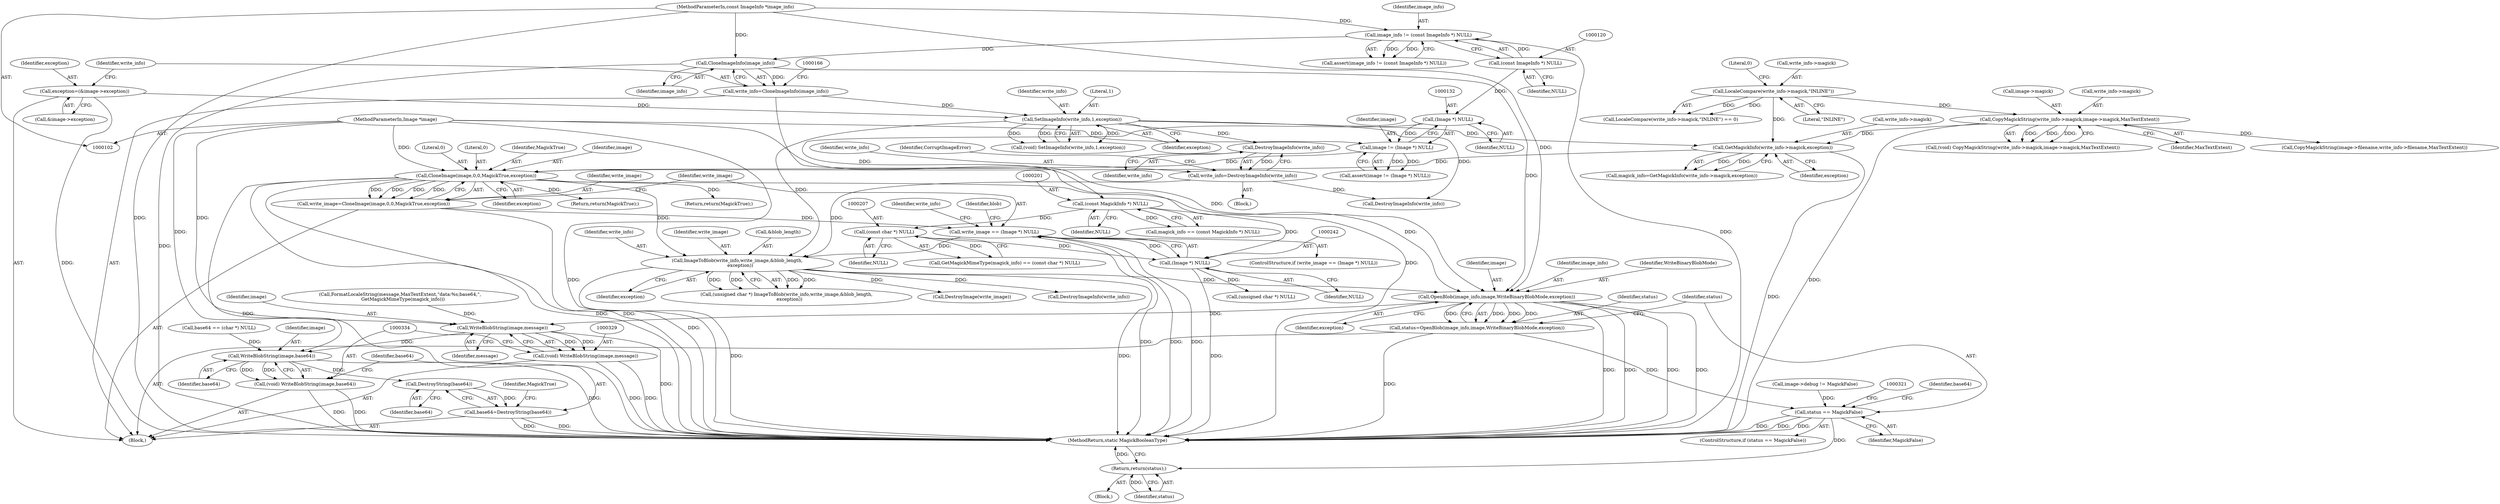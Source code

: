 digraph "0_ImageMagick_45aeda5da9eb328689afc221fa3b7dfa5cdea54d@pointer" {
"1000304" [label="(Call,OpenBlob(image_info,image,WriteBinaryBlobMode,exception))"];
"1000163" [label="(Call,CloneImageInfo(image_info))"];
"1000117" [label="(Call,image_info != (const ImageInfo *) NULL)"];
"1000103" [label="(MethodParameterIn,const ImageInfo *image_info)"];
"1000119" [label="(Call,(const ImageInfo *) NULL)"];
"1000232" [label="(Call,CloneImage(image,0,0,MagickTrue,exception))"];
"1000129" [label="(Call,image != (Image *) NULL)"];
"1000104" [label="(MethodParameterIn,Image *image)"];
"1000131" [label="(Call,(Image *) NULL)"];
"1000191" [label="(Call,GetMagickInfo(write_info->magick,exception))"];
"1000181" [label="(Call,CopyMagickString(write_info->magick,image->magick,MaxTextExtent))"];
"1000173" [label="(Call,LocaleCompare(write_info->magick,\"INLINE\"))"];
"1000167" [label="(Call,SetImageInfo(write_info,1,exception))"];
"1000161" [label="(Call,write_info=CloneImageInfo(image_info))"];
"1000155" [label="(Call,exception=(&image->exception))"];
"1000255" [label="(Call,ImageToBlob(write_info,write_image,&blob_length,\n    exception))"];
"1000210" [label="(Call,write_info=DestroyImageInfo(write_info))"];
"1000212" [label="(Call,DestroyImageInfo(write_info))"];
"1000239" [label="(Call,write_image == (Image *) NULL)"];
"1000230" [label="(Call,write_image=CloneImage(image,0,0,MagickTrue,exception))"];
"1000241" [label="(Call,(Image *) NULL)"];
"1000206" [label="(Call,(const char *) NULL)"];
"1000200" [label="(Call,(const MagickInfo *) NULL)"];
"1000302" [label="(Call,status=OpenBlob(image_info,image,WriteBinaryBlobMode,exception))"];
"1000310" [label="(Call,status == MagickFalse)"];
"1000318" [label="(Return,return(status);)"];
"1000330" [label="(Call,WriteBlobString(image,message))"];
"1000328" [label="(Call,(void) WriteBlobString(image,message))"];
"1000335" [label="(Call,WriteBlobString(image,base64))"];
"1000333" [label="(Call,(void) WriteBlobString(image,base64))"];
"1000340" [label="(Call,DestroyString(base64))"];
"1000338" [label="(Call,base64=DestroyString(base64))"];
"1000219" [label="(Call,CopyMagickString(image->filename,write_info->filename,MaxTextExtent))"];
"1000253" [label="(Call,(unsigned char *) ImageToBlob(write_info,write_image,&blob_length,\n    exception))"];
"1000129" [label="(Call,image != (Image *) NULL)"];
"1000211" [label="(Identifier,write_info)"];
"1000246" [label="(Identifier,write_info)"];
"1000336" [label="(Identifier,image)"];
"1000119" [label="(Call,(const ImageInfo *) NULL)"];
"1000243" [label="(Identifier,NULL)"];
"1000202" [label="(Identifier,NULL)"];
"1000339" [label="(Identifier,base64)"];
"1000208" [label="(Identifier,NULL)"];
"1000105" [label="(Block,)"];
"1000333" [label="(Call,(void) WriteBlobString(image,base64))"];
"1000167" [label="(Call,SetImageInfo(write_info,1,exception))"];
"1000263" [label="(Call,DestroyImage(write_image))"];
"1000210" [label="(Call,write_info=DestroyImageInfo(write_info))"];
"1000155" [label="(Call,exception=(&image->exception))"];
"1000174" [label="(Call,write_info->magick)"];
"1000315" [label="(Identifier,base64)"];
"1000302" [label="(Call,status=OpenBlob(image_info,image,WriteBinaryBlobMode,exception))"];
"1000128" [label="(Call,assert(image != (Image *) NULL))"];
"1000209" [label="(Block,)"];
"1000332" [label="(Identifier,message)"];
"1000272" [label="(Call,(unsigned char *) NULL)"];
"1000177" [label="(Literal,\"INLINE\")"];
"1000231" [label="(Identifier,write_image)"];
"1000342" [label="(Return,return(MagickTrue);)"];
"1000331" [label="(Identifier,image)"];
"1000343" [label="(Identifier,MagickTrue)"];
"1000257" [label="(Identifier,write_image)"];
"1000338" [label="(Call,base64=DestroyString(base64))"];
"1000179" [label="(Call,(void) CopyMagickString(write_info->magick,image->magick,MaxTextExtent))"];
"1000195" [label="(Identifier,exception)"];
"1000306" [label="(Identifier,image)"];
"1000322" [label="(Call,FormatLocaleString(message,MaxTextExtent,\"data:%s;base64,\",\n    GetMagickMimeType(magick_info)))"];
"1000118" [label="(Identifier,image_info)"];
"1000311" [label="(Identifier,status)"];
"1000169" [label="(Literal,1)"];
"1000294" [label="(Call,base64 == (char *) NULL)"];
"1000235" [label="(Literal,0)"];
"1000212" [label="(Call,DestroyImageInfo(write_info))"];
"1000172" [label="(Call,LocaleCompare(write_info->magick,\"INLINE\") == 0)"];
"1000312" [label="(Identifier,MagickFalse)"];
"1000173" [label="(Call,LocaleCompare(write_info->magick,\"INLINE\"))"];
"1000206" [label="(Call,(const char *) NULL)"];
"1000116" [label="(Call,assert(image_info != (const ImageInfo *) NULL))"];
"1000133" [label="(Identifier,NULL)"];
"1000318" [label="(Return,return(status);)"];
"1000121" [label="(Identifier,NULL)"];
"1000305" [label="(Identifier,image_info)"];
"1000335" [label="(Call,WriteBlobString(image,base64))"];
"1000255" [label="(Call,ImageToBlob(write_info,write_image,&blob_length,\n    exception))"];
"1000267" [label="(Call,DestroyImageInfo(write_info))"];
"1000130" [label="(Identifier,image)"];
"1000232" [label="(Call,CloneImage(image,0,0,MagickTrue,exception))"];
"1000310" [label="(Call,status == MagickFalse)"];
"1000165" [label="(Call,(void) SetImageInfo(write_info,1,exception))"];
"1000307" [label="(Identifier,WriteBinaryBlobMode)"];
"1000162" [label="(Identifier,write_info)"];
"1000328" [label="(Call,(void) WriteBlobString(image,message))"];
"1000156" [label="(Identifier,exception)"];
"1000247" [label="(Call,DestroyImageInfo(write_info))"];
"1000189" [label="(Call,magick_info=GetMagickInfo(write_info->magick,exception))"];
"1000240" [label="(Identifier,write_image)"];
"1000237" [label="(Identifier,exception)"];
"1000303" [label="(Identifier,status)"];
"1000260" [label="(Identifier,exception)"];
"1000313" [label="(Block,)"];
"1000117" [label="(Call,image_info != (const ImageInfo *) NULL)"];
"1000141" [label="(Call,image->debug != MagickFalse)"];
"1000215" [label="(Identifier,CorruptImageError)"];
"1000252" [label="(Identifier,blob)"];
"1000308" [label="(Identifier,exception)"];
"1000168" [label="(Identifier,write_info)"];
"1000340" [label="(Call,DestroyString(base64))"];
"1000191" [label="(Call,GetMagickInfo(write_info->magick,exception))"];
"1000344" [label="(MethodReturn,static MagickBooleanType)"];
"1000319" [label="(Identifier,status)"];
"1000164" [label="(Identifier,image_info)"];
"1000239" [label="(Call,write_image == (Image *) NULL)"];
"1000341" [label="(Identifier,base64)"];
"1000213" [label="(Identifier,write_info)"];
"1000170" [label="(Identifier,exception)"];
"1000161" [label="(Call,write_info=CloneImageInfo(image_info))"];
"1000200" [label="(Call,(const MagickInfo *) NULL)"];
"1000163" [label="(Call,CloneImageInfo(image_info))"];
"1000203" [label="(Call,GetMagickMimeType(magick_info) == (const char *) NULL)"];
"1000258" [label="(Call,&blob_length)"];
"1000230" [label="(Call,write_image=CloneImage(image,0,0,MagickTrue,exception))"];
"1000103" [label="(MethodParameterIn,const ImageInfo *image_info)"];
"1000157" [label="(Call,&image->exception)"];
"1000256" [label="(Identifier,write_info)"];
"1000104" [label="(MethodParameterIn,Image *image)"];
"1000241" [label="(Call,(Image *) NULL)"];
"1000185" [label="(Call,image->magick)"];
"1000236" [label="(Identifier,MagickTrue)"];
"1000181" [label="(Call,CopyMagickString(write_info->magick,image->magick,MaxTextExtent))"];
"1000198" [label="(Call,magick_info == (const MagickInfo *) NULL)"];
"1000233" [label="(Identifier,image)"];
"1000304" [label="(Call,OpenBlob(image_info,image,WriteBinaryBlobMode,exception))"];
"1000192" [label="(Call,write_info->magick)"];
"1000188" [label="(Identifier,MaxTextExtent)"];
"1000330" [label="(Call,WriteBlobString(image,message))"];
"1000178" [label="(Literal,0)"];
"1000238" [label="(ControlStructure,if (write_image == (Image *) NULL))"];
"1000131" [label="(Call,(Image *) NULL)"];
"1000234" [label="(Literal,0)"];
"1000182" [label="(Call,write_info->magick)"];
"1000337" [label="(Identifier,base64)"];
"1000249" [label="(Return,return(MagickTrue);)"];
"1000309" [label="(ControlStructure,if (status == MagickFalse))"];
"1000304" -> "1000302"  [label="AST: "];
"1000304" -> "1000308"  [label="CFG: "];
"1000305" -> "1000304"  [label="AST: "];
"1000306" -> "1000304"  [label="AST: "];
"1000307" -> "1000304"  [label="AST: "];
"1000308" -> "1000304"  [label="AST: "];
"1000302" -> "1000304"  [label="CFG: "];
"1000304" -> "1000344"  [label="DDG: "];
"1000304" -> "1000344"  [label="DDG: "];
"1000304" -> "1000344"  [label="DDG: "];
"1000304" -> "1000344"  [label="DDG: "];
"1000304" -> "1000302"  [label="DDG: "];
"1000304" -> "1000302"  [label="DDG: "];
"1000304" -> "1000302"  [label="DDG: "];
"1000304" -> "1000302"  [label="DDG: "];
"1000163" -> "1000304"  [label="DDG: "];
"1000103" -> "1000304"  [label="DDG: "];
"1000232" -> "1000304"  [label="DDG: "];
"1000104" -> "1000304"  [label="DDG: "];
"1000255" -> "1000304"  [label="DDG: "];
"1000304" -> "1000330"  [label="DDG: "];
"1000163" -> "1000161"  [label="AST: "];
"1000163" -> "1000164"  [label="CFG: "];
"1000164" -> "1000163"  [label="AST: "];
"1000161" -> "1000163"  [label="CFG: "];
"1000163" -> "1000344"  [label="DDG: "];
"1000163" -> "1000161"  [label="DDG: "];
"1000117" -> "1000163"  [label="DDG: "];
"1000103" -> "1000163"  [label="DDG: "];
"1000117" -> "1000116"  [label="AST: "];
"1000117" -> "1000119"  [label="CFG: "];
"1000118" -> "1000117"  [label="AST: "];
"1000119" -> "1000117"  [label="AST: "];
"1000116" -> "1000117"  [label="CFG: "];
"1000117" -> "1000344"  [label="DDG: "];
"1000117" -> "1000116"  [label="DDG: "];
"1000117" -> "1000116"  [label="DDG: "];
"1000103" -> "1000117"  [label="DDG: "];
"1000119" -> "1000117"  [label="DDG: "];
"1000103" -> "1000102"  [label="AST: "];
"1000103" -> "1000344"  [label="DDG: "];
"1000119" -> "1000121"  [label="CFG: "];
"1000120" -> "1000119"  [label="AST: "];
"1000121" -> "1000119"  [label="AST: "];
"1000119" -> "1000131"  [label="DDG: "];
"1000232" -> "1000230"  [label="AST: "];
"1000232" -> "1000237"  [label="CFG: "];
"1000233" -> "1000232"  [label="AST: "];
"1000234" -> "1000232"  [label="AST: "];
"1000235" -> "1000232"  [label="AST: "];
"1000236" -> "1000232"  [label="AST: "];
"1000237" -> "1000232"  [label="AST: "];
"1000230" -> "1000232"  [label="CFG: "];
"1000232" -> "1000344"  [label="DDG: "];
"1000232" -> "1000344"  [label="DDG: "];
"1000232" -> "1000344"  [label="DDG: "];
"1000232" -> "1000230"  [label="DDG: "];
"1000232" -> "1000230"  [label="DDG: "];
"1000232" -> "1000230"  [label="DDG: "];
"1000232" -> "1000230"  [label="DDG: "];
"1000129" -> "1000232"  [label="DDG: "];
"1000104" -> "1000232"  [label="DDG: "];
"1000191" -> "1000232"  [label="DDG: "];
"1000232" -> "1000249"  [label="DDG: "];
"1000232" -> "1000255"  [label="DDG: "];
"1000232" -> "1000342"  [label="DDG: "];
"1000129" -> "1000128"  [label="AST: "];
"1000129" -> "1000131"  [label="CFG: "];
"1000130" -> "1000129"  [label="AST: "];
"1000131" -> "1000129"  [label="AST: "];
"1000128" -> "1000129"  [label="CFG: "];
"1000129" -> "1000128"  [label="DDG: "];
"1000129" -> "1000128"  [label="DDG: "];
"1000104" -> "1000129"  [label="DDG: "];
"1000131" -> "1000129"  [label="DDG: "];
"1000104" -> "1000102"  [label="AST: "];
"1000104" -> "1000344"  [label="DDG: "];
"1000104" -> "1000330"  [label="DDG: "];
"1000104" -> "1000335"  [label="DDG: "];
"1000131" -> "1000133"  [label="CFG: "];
"1000132" -> "1000131"  [label="AST: "];
"1000133" -> "1000131"  [label="AST: "];
"1000131" -> "1000200"  [label="DDG: "];
"1000191" -> "1000189"  [label="AST: "];
"1000191" -> "1000195"  [label="CFG: "];
"1000192" -> "1000191"  [label="AST: "];
"1000195" -> "1000191"  [label="AST: "];
"1000189" -> "1000191"  [label="CFG: "];
"1000191" -> "1000344"  [label="DDG: "];
"1000191" -> "1000189"  [label="DDG: "];
"1000191" -> "1000189"  [label="DDG: "];
"1000181" -> "1000191"  [label="DDG: "];
"1000173" -> "1000191"  [label="DDG: "];
"1000167" -> "1000191"  [label="DDG: "];
"1000181" -> "1000179"  [label="AST: "];
"1000181" -> "1000188"  [label="CFG: "];
"1000182" -> "1000181"  [label="AST: "];
"1000185" -> "1000181"  [label="AST: "];
"1000188" -> "1000181"  [label="AST: "];
"1000179" -> "1000181"  [label="CFG: "];
"1000181" -> "1000344"  [label="DDG: "];
"1000181" -> "1000179"  [label="DDG: "];
"1000181" -> "1000179"  [label="DDG: "];
"1000181" -> "1000179"  [label="DDG: "];
"1000173" -> "1000181"  [label="DDG: "];
"1000181" -> "1000219"  [label="DDG: "];
"1000173" -> "1000172"  [label="AST: "];
"1000173" -> "1000177"  [label="CFG: "];
"1000174" -> "1000173"  [label="AST: "];
"1000177" -> "1000173"  [label="AST: "];
"1000178" -> "1000173"  [label="CFG: "];
"1000173" -> "1000172"  [label="DDG: "];
"1000173" -> "1000172"  [label="DDG: "];
"1000167" -> "1000165"  [label="AST: "];
"1000167" -> "1000170"  [label="CFG: "];
"1000168" -> "1000167"  [label="AST: "];
"1000169" -> "1000167"  [label="AST: "];
"1000170" -> "1000167"  [label="AST: "];
"1000165" -> "1000167"  [label="CFG: "];
"1000167" -> "1000165"  [label="DDG: "];
"1000167" -> "1000165"  [label="DDG: "];
"1000167" -> "1000165"  [label="DDG: "];
"1000161" -> "1000167"  [label="DDG: "];
"1000155" -> "1000167"  [label="DDG: "];
"1000167" -> "1000212"  [label="DDG: "];
"1000167" -> "1000247"  [label="DDG: "];
"1000167" -> "1000255"  [label="DDG: "];
"1000161" -> "1000105"  [label="AST: "];
"1000162" -> "1000161"  [label="AST: "];
"1000166" -> "1000161"  [label="CFG: "];
"1000161" -> "1000344"  [label="DDG: "];
"1000155" -> "1000105"  [label="AST: "];
"1000155" -> "1000157"  [label="CFG: "];
"1000156" -> "1000155"  [label="AST: "];
"1000157" -> "1000155"  [label="AST: "];
"1000162" -> "1000155"  [label="CFG: "];
"1000155" -> "1000344"  [label="DDG: "];
"1000255" -> "1000253"  [label="AST: "];
"1000255" -> "1000260"  [label="CFG: "];
"1000256" -> "1000255"  [label="AST: "];
"1000257" -> "1000255"  [label="AST: "];
"1000258" -> "1000255"  [label="AST: "];
"1000260" -> "1000255"  [label="AST: "];
"1000253" -> "1000255"  [label="CFG: "];
"1000255" -> "1000344"  [label="DDG: "];
"1000255" -> "1000344"  [label="DDG: "];
"1000255" -> "1000253"  [label="DDG: "];
"1000255" -> "1000253"  [label="DDG: "];
"1000255" -> "1000253"  [label="DDG: "];
"1000255" -> "1000253"  [label="DDG: "];
"1000210" -> "1000255"  [label="DDG: "];
"1000239" -> "1000255"  [label="DDG: "];
"1000255" -> "1000263"  [label="DDG: "];
"1000255" -> "1000267"  [label="DDG: "];
"1000210" -> "1000209"  [label="AST: "];
"1000210" -> "1000212"  [label="CFG: "];
"1000211" -> "1000210"  [label="AST: "];
"1000212" -> "1000210"  [label="AST: "];
"1000215" -> "1000210"  [label="CFG: "];
"1000212" -> "1000210"  [label="DDG: "];
"1000210" -> "1000247"  [label="DDG: "];
"1000212" -> "1000213"  [label="CFG: "];
"1000213" -> "1000212"  [label="AST: "];
"1000239" -> "1000238"  [label="AST: "];
"1000239" -> "1000241"  [label="CFG: "];
"1000240" -> "1000239"  [label="AST: "];
"1000241" -> "1000239"  [label="AST: "];
"1000246" -> "1000239"  [label="CFG: "];
"1000252" -> "1000239"  [label="CFG: "];
"1000239" -> "1000344"  [label="DDG: "];
"1000239" -> "1000344"  [label="DDG: "];
"1000239" -> "1000344"  [label="DDG: "];
"1000230" -> "1000239"  [label="DDG: "];
"1000241" -> "1000239"  [label="DDG: "];
"1000230" -> "1000105"  [label="AST: "];
"1000231" -> "1000230"  [label="AST: "];
"1000240" -> "1000230"  [label="CFG: "];
"1000230" -> "1000344"  [label="DDG: "];
"1000241" -> "1000243"  [label="CFG: "];
"1000242" -> "1000241"  [label="AST: "];
"1000243" -> "1000241"  [label="AST: "];
"1000241" -> "1000344"  [label="DDG: "];
"1000206" -> "1000241"  [label="DDG: "];
"1000200" -> "1000241"  [label="DDG: "];
"1000241" -> "1000272"  [label="DDG: "];
"1000206" -> "1000203"  [label="AST: "];
"1000206" -> "1000208"  [label="CFG: "];
"1000207" -> "1000206"  [label="AST: "];
"1000208" -> "1000206"  [label="AST: "];
"1000203" -> "1000206"  [label="CFG: "];
"1000206" -> "1000203"  [label="DDG: "];
"1000200" -> "1000206"  [label="DDG: "];
"1000200" -> "1000198"  [label="AST: "];
"1000200" -> "1000202"  [label="CFG: "];
"1000201" -> "1000200"  [label="AST: "];
"1000202" -> "1000200"  [label="AST: "];
"1000198" -> "1000200"  [label="CFG: "];
"1000200" -> "1000198"  [label="DDG: "];
"1000302" -> "1000105"  [label="AST: "];
"1000303" -> "1000302"  [label="AST: "];
"1000311" -> "1000302"  [label="CFG: "];
"1000302" -> "1000344"  [label="DDG: "];
"1000302" -> "1000310"  [label="DDG: "];
"1000310" -> "1000309"  [label="AST: "];
"1000310" -> "1000312"  [label="CFG: "];
"1000311" -> "1000310"  [label="AST: "];
"1000312" -> "1000310"  [label="AST: "];
"1000315" -> "1000310"  [label="CFG: "];
"1000321" -> "1000310"  [label="CFG: "];
"1000310" -> "1000344"  [label="DDG: "];
"1000310" -> "1000344"  [label="DDG: "];
"1000310" -> "1000344"  [label="DDG: "];
"1000141" -> "1000310"  [label="DDG: "];
"1000310" -> "1000318"  [label="DDG: "];
"1000318" -> "1000313"  [label="AST: "];
"1000318" -> "1000319"  [label="CFG: "];
"1000319" -> "1000318"  [label="AST: "];
"1000344" -> "1000318"  [label="CFG: "];
"1000318" -> "1000344"  [label="DDG: "];
"1000319" -> "1000318"  [label="DDG: "];
"1000330" -> "1000328"  [label="AST: "];
"1000330" -> "1000332"  [label="CFG: "];
"1000331" -> "1000330"  [label="AST: "];
"1000332" -> "1000330"  [label="AST: "];
"1000328" -> "1000330"  [label="CFG: "];
"1000330" -> "1000344"  [label="DDG: "];
"1000330" -> "1000328"  [label="DDG: "];
"1000330" -> "1000328"  [label="DDG: "];
"1000322" -> "1000330"  [label="DDG: "];
"1000330" -> "1000335"  [label="DDG: "];
"1000328" -> "1000105"  [label="AST: "];
"1000329" -> "1000328"  [label="AST: "];
"1000334" -> "1000328"  [label="CFG: "];
"1000328" -> "1000344"  [label="DDG: "];
"1000328" -> "1000344"  [label="DDG: "];
"1000335" -> "1000333"  [label="AST: "];
"1000335" -> "1000337"  [label="CFG: "];
"1000336" -> "1000335"  [label="AST: "];
"1000337" -> "1000335"  [label="AST: "];
"1000333" -> "1000335"  [label="CFG: "];
"1000335" -> "1000344"  [label="DDG: "];
"1000335" -> "1000333"  [label="DDG: "];
"1000335" -> "1000333"  [label="DDG: "];
"1000294" -> "1000335"  [label="DDG: "];
"1000335" -> "1000340"  [label="DDG: "];
"1000333" -> "1000105"  [label="AST: "];
"1000334" -> "1000333"  [label="AST: "];
"1000339" -> "1000333"  [label="CFG: "];
"1000333" -> "1000344"  [label="DDG: "];
"1000333" -> "1000344"  [label="DDG: "];
"1000340" -> "1000338"  [label="AST: "];
"1000340" -> "1000341"  [label="CFG: "];
"1000341" -> "1000340"  [label="AST: "];
"1000338" -> "1000340"  [label="CFG: "];
"1000340" -> "1000338"  [label="DDG: "];
"1000338" -> "1000105"  [label="AST: "];
"1000339" -> "1000338"  [label="AST: "];
"1000343" -> "1000338"  [label="CFG: "];
"1000338" -> "1000344"  [label="DDG: "];
"1000338" -> "1000344"  [label="DDG: "];
}
